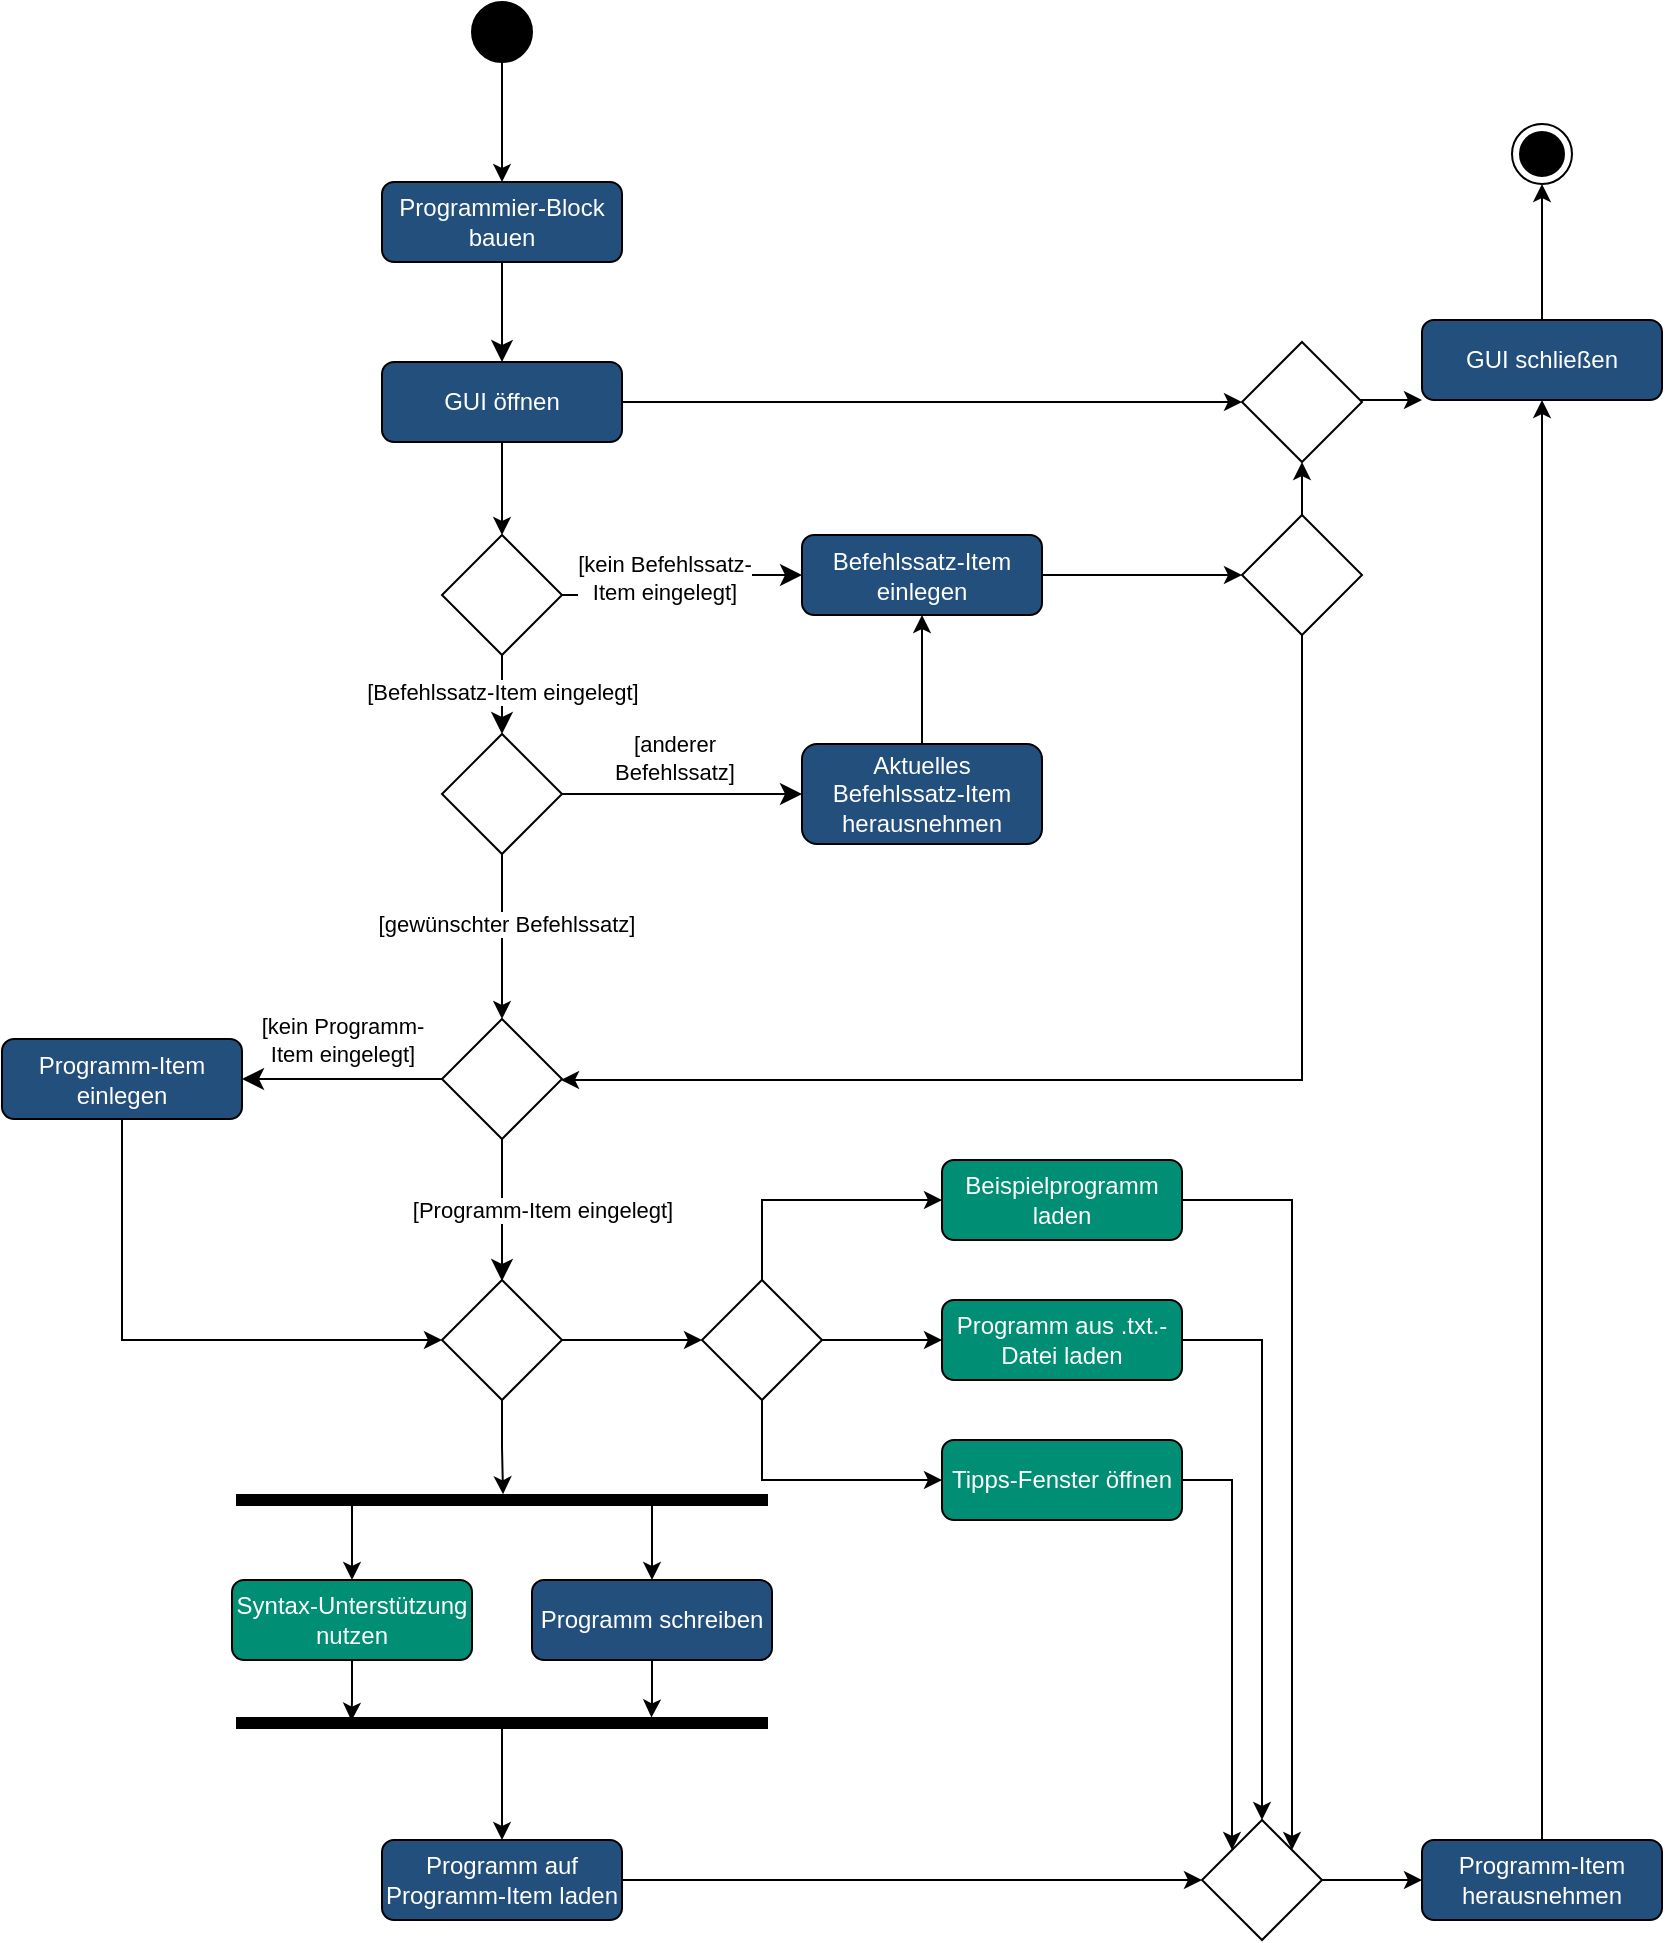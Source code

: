 <mxfile version="22.1.3" type="github">
  <diagram name="Seite-1" id="QZtMsGUC_abDKHyx5tX9">
    <mxGraphModel dx="1483" dy="354" grid="1" gridSize="10" guides="1" tooltips="1" connect="1" arrows="1" fold="1" page="1" pageScale="1" pageWidth="827" pageHeight="1169" math="0" shadow="0">
      <root>
        <mxCell id="0" />
        <mxCell id="1" parent="0" />
        <mxCell id="5Mc1-oOlpaAzoLTNIRne-1" value="" style="rounded=0;html=1;jettySize=auto;orthogonalLoop=1;fontSize=11;endArrow=classic;endFill=1;endSize=8;strokeWidth=1;shadow=0;labelBackgroundColor=default;edgeStyle=orthogonalEdgeStyle;" edge="1" parent="1" source="5Mc1-oOlpaAzoLTNIRne-2" target="5Mc1-oOlpaAzoLTNIRne-21">
          <mxGeometry relative="1" as="geometry">
            <mxPoint x="220" y="151" as="targetPoint" />
          </mxGeometry>
        </mxCell>
        <mxCell id="5Mc1-oOlpaAzoLTNIRne-2" value="Programmier-Block bauen" style="rounded=1;whiteSpace=wrap;html=1;fontSize=12;glass=0;strokeWidth=1;shadow=0;fontColor=#ffffff;fillColor=#234f7c;" vertex="1" parent="1">
          <mxGeometry x="160" y="181" width="120" height="40" as="geometry" />
        </mxCell>
        <mxCell id="5Mc1-oOlpaAzoLTNIRne-6" style="edgeStyle=orthogonalEdgeStyle;rounded=0;orthogonalLoop=1;jettySize=auto;html=1;" edge="1" parent="1" source="5Mc1-oOlpaAzoLTNIRne-38" target="5Mc1-oOlpaAzoLTNIRne-50">
          <mxGeometry relative="1" as="geometry">
            <Array as="points">
              <mxPoint x="620" y="630" />
            </Array>
            <mxPoint x="410" y="640" as="targetPoint" />
          </mxGeometry>
        </mxCell>
        <mxCell id="5Mc1-oOlpaAzoLTNIRne-7" style="edgeStyle=orthogonalEdgeStyle;rounded=0;orthogonalLoop=1;jettySize=auto;html=1;" edge="1" parent="1" source="5Mc1-oOlpaAzoLTNIRne-41" target="5Mc1-oOlpaAzoLTNIRne-23">
          <mxGeometry relative="1" as="geometry">
            <Array as="points">
              <mxPoint x="620" y="270" />
            </Array>
          </mxGeometry>
        </mxCell>
        <mxCell id="5Mc1-oOlpaAzoLTNIRne-8" value="Befehlssatz-Item einlegen" style="rounded=1;whiteSpace=wrap;html=1;fontSize=12;glass=0;strokeWidth=1;shadow=0;fontColor=#ffffff;fillColor=#234F7C;" vertex="1" parent="1">
          <mxGeometry x="370" y="357.5" width="120" height="40" as="geometry" />
        </mxCell>
        <mxCell id="5Mc1-oOlpaAzoLTNIRne-13" style="edgeStyle=orthogonalEdgeStyle;rounded=0;orthogonalLoop=1;jettySize=auto;html=1;" edge="1" parent="1" source="5Mc1-oOlpaAzoLTNIRne-14" target="5Mc1-oOlpaAzoLTNIRne-8">
          <mxGeometry relative="1" as="geometry" />
        </mxCell>
        <mxCell id="5Mc1-oOlpaAzoLTNIRne-14" value="Aktuelles Befehlssatz-Item herausnehmen" style="rounded=1;whiteSpace=wrap;html=1;fontSize=12;glass=0;strokeWidth=1;shadow=0;fontColor=#ffffff;fillColor=#234F7C;" vertex="1" parent="1">
          <mxGeometry x="370" y="462" width="120" height="50" as="geometry" />
        </mxCell>
        <mxCell id="5Mc1-oOlpaAzoLTNIRne-15" style="edgeStyle=orthogonalEdgeStyle;rounded=0;orthogonalLoop=1;jettySize=auto;html=1;" edge="1" parent="1" source="5Mc1-oOlpaAzoLTNIRne-16" target="5Mc1-oOlpaAzoLTNIRne-2">
          <mxGeometry relative="1" as="geometry" />
        </mxCell>
        <mxCell id="5Mc1-oOlpaAzoLTNIRne-16" value="" style="ellipse;fillColor=strokeColor;html=1;" vertex="1" parent="1">
          <mxGeometry x="205" y="91" width="30" height="30" as="geometry" />
        </mxCell>
        <mxCell id="5Mc1-oOlpaAzoLTNIRne-19" style="edgeStyle=orthogonalEdgeStyle;rounded=0;orthogonalLoop=1;jettySize=auto;html=1;" edge="1" parent="1" source="5Mc1-oOlpaAzoLTNIRne-21" target="5Mc1-oOlpaAzoLTNIRne-67">
          <mxGeometry relative="1" as="geometry">
            <mxPoint x="220" y="335" as="targetPoint" />
          </mxGeometry>
        </mxCell>
        <mxCell id="5Mc1-oOlpaAzoLTNIRne-20" style="edgeStyle=orthogonalEdgeStyle;rounded=0;orthogonalLoop=1;jettySize=auto;html=1;" edge="1" parent="1" source="5Mc1-oOlpaAzoLTNIRne-21" target="5Mc1-oOlpaAzoLTNIRne-41">
          <mxGeometry relative="1" as="geometry" />
        </mxCell>
        <mxCell id="5Mc1-oOlpaAzoLTNIRne-21" value="GUI öffnen" style="rounded=1;whiteSpace=wrap;html=1;fontSize=12;glass=0;strokeWidth=1;shadow=0;fillColor=#234F7C;fontColor=#ffffff;" vertex="1" parent="1">
          <mxGeometry x="160" y="271" width="120" height="40" as="geometry" />
        </mxCell>
        <mxCell id="5Mc1-oOlpaAzoLTNIRne-22" style="edgeStyle=orthogonalEdgeStyle;rounded=0;orthogonalLoop=1;jettySize=auto;html=1;" edge="1" parent="1" source="5Mc1-oOlpaAzoLTNIRne-23" target="5Mc1-oOlpaAzoLTNIRne-39">
          <mxGeometry relative="1" as="geometry" />
        </mxCell>
        <mxCell id="5Mc1-oOlpaAzoLTNIRne-23" value="GUI schließen" style="rounded=1;whiteSpace=wrap;html=1;fontSize=12;glass=0;strokeWidth=1;shadow=0;fillColor=#234F7C;fontColor=#ffffff;" vertex="1" parent="1">
          <mxGeometry x="680" y="250" width="120" height="40" as="geometry" />
        </mxCell>
        <mxCell id="5Mc1-oOlpaAzoLTNIRne-37" value="" style="edgeStyle=orthogonalEdgeStyle;rounded=0;orthogonalLoop=1;jettySize=auto;html=1;" edge="1" parent="1" source="5Mc1-oOlpaAzoLTNIRne-8" target="5Mc1-oOlpaAzoLTNIRne-38">
          <mxGeometry relative="1" as="geometry">
            <mxPoint x="490" y="378" as="sourcePoint" />
            <mxPoint x="220" y="610" as="targetPoint" />
            <Array as="points" />
          </mxGeometry>
        </mxCell>
        <mxCell id="5Mc1-oOlpaAzoLTNIRne-38" value="" style="rhombus;whiteSpace=wrap;html=1;shadow=0;fontFamily=Helvetica;fontSize=12;align=center;strokeWidth=1;spacing=6;spacingTop=-4;" vertex="1" parent="1">
          <mxGeometry x="590" y="347.5" width="60" height="60" as="geometry" />
        </mxCell>
        <mxCell id="5Mc1-oOlpaAzoLTNIRne-39" value="" style="ellipse;html=1;shape=endState;fillColor=strokeColor;" vertex="1" parent="1">
          <mxGeometry x="725" y="152" width="30" height="30" as="geometry" />
        </mxCell>
        <mxCell id="5Mc1-oOlpaAzoLTNIRne-40" value="" style="edgeStyle=orthogonalEdgeStyle;rounded=0;orthogonalLoop=1;jettySize=auto;html=1;" edge="1" parent="1" source="5Mc1-oOlpaAzoLTNIRne-38" target="5Mc1-oOlpaAzoLTNIRne-41">
          <mxGeometry relative="1" as="geometry">
            <mxPoint x="620" y="348" as="sourcePoint" />
            <mxPoint x="680" y="270" as="targetPoint" />
            <Array as="points" />
          </mxGeometry>
        </mxCell>
        <mxCell id="5Mc1-oOlpaAzoLTNIRne-41" value="" style="rhombus;whiteSpace=wrap;html=1;shadow=0;fontFamily=Helvetica;fontSize=12;align=center;strokeWidth=1;spacing=6;spacingTop=-4;" vertex="1" parent="1">
          <mxGeometry x="590" y="261" width="60" height="60" as="geometry" />
        </mxCell>
        <mxCell id="5Mc1-oOlpaAzoLTNIRne-48" value="[Programm-Item eingelegt]" style="rounded=0;html=1;jettySize=auto;orthogonalLoop=1;fontSize=11;endArrow=classic;endFill=1;endSize=8;strokeWidth=1;shadow=0;labelBackgroundColor=default;edgeStyle=orthogonalEdgeStyle;" edge="1" parent="1" source="5Mc1-oOlpaAzoLTNIRne-50">
          <mxGeometry y="20" relative="1" as="geometry">
            <mxPoint as="offset" />
            <mxPoint x="220" y="730.5" as="targetPoint" />
          </mxGeometry>
        </mxCell>
        <mxCell id="5Mc1-oOlpaAzoLTNIRne-49" value="[kein Programm-&lt;br&gt;Item eingelegt]" style="edgeStyle=orthogonalEdgeStyle;rounded=0;html=1;jettySize=auto;orthogonalLoop=1;fontSize=11;endArrow=classic;endFill=1;endSize=8;strokeWidth=1;shadow=0;labelBackgroundColor=default;" edge="1" parent="1" source="5Mc1-oOlpaAzoLTNIRne-50" target="5Mc1-oOlpaAzoLTNIRne-54">
          <mxGeometry y="-20" relative="1" as="geometry">
            <mxPoint as="offset" />
            <mxPoint x="292" y="642.5" as="sourcePoint" />
            <mxPoint x="140" y="760" as="targetPoint" />
            <Array as="points" />
          </mxGeometry>
        </mxCell>
        <mxCell id="5Mc1-oOlpaAzoLTNIRne-50" value="" style="rhombus;whiteSpace=wrap;html=1;shadow=0;fontFamily=Helvetica;fontSize=12;align=center;strokeWidth=1;spacing=6;spacingTop=-4;" vertex="1" parent="1">
          <mxGeometry x="190" y="599.5" width="60" height="60" as="geometry" />
        </mxCell>
        <mxCell id="5Mc1-oOlpaAzoLTNIRne-61" style="edgeStyle=orthogonalEdgeStyle;rounded=0;orthogonalLoop=1;jettySize=auto;html=1;" edge="1" parent="1" source="5Mc1-oOlpaAzoLTNIRne-54" target="5Mc1-oOlpaAzoLTNIRne-62">
          <mxGeometry relative="1" as="geometry">
            <mxPoint x="20" y="710.0" as="targetPoint" />
            <Array as="points">
              <mxPoint x="30" y="760" />
            </Array>
          </mxGeometry>
        </mxCell>
        <mxCell id="5Mc1-oOlpaAzoLTNIRne-54" value="Programm-Item einlegen" style="rounded=1;whiteSpace=wrap;html=1;fontSize=12;glass=0;strokeWidth=1;shadow=0;fontColor=#ffffff;fillColor=#234F7C;" vertex="1" parent="1">
          <mxGeometry x="-30" y="609.5" width="120" height="40" as="geometry" />
        </mxCell>
        <mxCell id="5Mc1-oOlpaAzoLTNIRne-96" style="edgeStyle=orthogonalEdgeStyle;rounded=0;orthogonalLoop=1;jettySize=auto;html=1;entryX=0;entryY=0;entryDx=0;entryDy=0;" edge="1" parent="1" source="5Mc1-oOlpaAzoLTNIRne-56" target="5Mc1-oOlpaAzoLTNIRne-88">
          <mxGeometry relative="1" as="geometry" />
        </mxCell>
        <mxCell id="5Mc1-oOlpaAzoLTNIRne-56" value="Tipps-Fenster öffnen" style="rounded=1;whiteSpace=wrap;html=1;fontSize=12;glass=0;strokeWidth=1;shadow=0;fontColor=#ffffff;fillColor=#008e74;" vertex="1" parent="1">
          <mxGeometry x="440" y="810" width="120" height="40" as="geometry" />
        </mxCell>
        <mxCell id="5Mc1-oOlpaAzoLTNIRne-57" value="Syntax-Unterstützung nutzen" style="rounded=1;whiteSpace=wrap;html=1;fontSize=12;glass=0;strokeWidth=1;shadow=0;fontColor=#ffffff;fillColor=#008e74;" vertex="1" parent="1">
          <mxGeometry x="85" y="880" width="120" height="40" as="geometry" />
        </mxCell>
        <mxCell id="5Mc1-oOlpaAzoLTNIRne-95" style="edgeStyle=orthogonalEdgeStyle;rounded=0;orthogonalLoop=1;jettySize=auto;html=1;" edge="1" parent="1" source="5Mc1-oOlpaAzoLTNIRne-58" target="5Mc1-oOlpaAzoLTNIRne-88">
          <mxGeometry relative="1" as="geometry" />
        </mxCell>
        <mxCell id="5Mc1-oOlpaAzoLTNIRne-58" value="Programm aus .txt.-Datei laden" style="rounded=1;whiteSpace=wrap;html=1;fontSize=12;glass=0;strokeWidth=1;shadow=0;fontColor=#ffffff;fillColor=#008e74;" vertex="1" parent="1">
          <mxGeometry x="440" y="740" width="120" height="40" as="geometry" />
        </mxCell>
        <mxCell id="5Mc1-oOlpaAzoLTNIRne-94" style="edgeStyle=orthogonalEdgeStyle;rounded=0;orthogonalLoop=1;jettySize=auto;html=1;entryX=1;entryY=0;entryDx=0;entryDy=0;" edge="1" parent="1" source="5Mc1-oOlpaAzoLTNIRne-59" target="5Mc1-oOlpaAzoLTNIRne-88">
          <mxGeometry relative="1" as="geometry" />
        </mxCell>
        <mxCell id="5Mc1-oOlpaAzoLTNIRne-59" value="Beispielprogramm laden" style="rounded=1;whiteSpace=wrap;html=1;fontSize=12;glass=0;strokeWidth=1;shadow=0;fontColor=#ffffff;fillColor=#008e74;" vertex="1" parent="1">
          <mxGeometry x="440" y="670" width="120" height="40" as="geometry" />
        </mxCell>
        <mxCell id="5Mc1-oOlpaAzoLTNIRne-60" value="Programm schreiben" style="rounded=1;whiteSpace=wrap;html=1;fontSize=12;glass=0;strokeWidth=1;shadow=0;fontColor=#ffffff;fillColor=#234F7C;" vertex="1" parent="1">
          <mxGeometry x="235" y="880" width="120" height="40" as="geometry" />
        </mxCell>
        <mxCell id="5Mc1-oOlpaAzoLTNIRne-63" style="edgeStyle=orthogonalEdgeStyle;rounded=0;orthogonalLoop=1;jettySize=auto;html=1;entryX=-0.073;entryY=0.498;entryDx=0;entryDy=0;entryPerimeter=0;" edge="1" parent="1" source="5Mc1-oOlpaAzoLTNIRne-62" target="5Mc1-oOlpaAzoLTNIRne-72">
          <mxGeometry relative="1" as="geometry">
            <mxPoint x="220" y="830" as="targetPoint" />
          </mxGeometry>
        </mxCell>
        <mxCell id="5Mc1-oOlpaAzoLTNIRne-62" value="" style="rhombus;whiteSpace=wrap;html=1;shadow=0;fontFamily=Helvetica;fontSize=12;align=center;strokeWidth=1;spacing=6;spacingTop=-4;" vertex="1" parent="1">
          <mxGeometry x="190" y="730" width="60" height="60" as="geometry" />
        </mxCell>
        <mxCell id="5Mc1-oOlpaAzoLTNIRne-65" value="[Befehlssatz-Item eingelegt]" style="rounded=0;html=1;jettySize=auto;orthogonalLoop=1;fontSize=11;endArrow=classic;endFill=1;endSize=8;strokeWidth=1;shadow=0;labelBackgroundColor=default;edgeStyle=orthogonalEdgeStyle;" edge="1" parent="1" source="5Mc1-oOlpaAzoLTNIRne-67" target="5Mc1-oOlpaAzoLTNIRne-71">
          <mxGeometry x="-0.121" relative="1" as="geometry">
            <mxPoint as="offset" />
          </mxGeometry>
        </mxCell>
        <mxCell id="5Mc1-oOlpaAzoLTNIRne-66" value="[kein Befehlssatz-&lt;br&gt;Item eingelegt]" style="edgeStyle=orthogonalEdgeStyle;rounded=0;html=1;jettySize=auto;orthogonalLoop=1;fontSize=11;endArrow=classic;endFill=1;endSize=8;strokeWidth=1;shadow=0;labelBackgroundColor=default;" edge="1" parent="1" source="5Mc1-oOlpaAzoLTNIRne-67" target="5Mc1-oOlpaAzoLTNIRne-8">
          <mxGeometry x="-0.222" y="9" relative="1" as="geometry">
            <mxPoint as="offset" />
            <mxPoint x="292" y="369" as="sourcePoint" />
            <mxPoint x="370" y="369.5" as="targetPoint" />
          </mxGeometry>
        </mxCell>
        <mxCell id="5Mc1-oOlpaAzoLTNIRne-67" value="" style="rhombus;whiteSpace=wrap;html=1;shadow=0;fontFamily=Helvetica;fontSize=12;align=center;strokeWidth=1;spacing=6;spacingTop=-4;" vertex="1" parent="1">
          <mxGeometry x="190" y="357.5" width="60" height="60" as="geometry" />
        </mxCell>
        <mxCell id="5Mc1-oOlpaAzoLTNIRne-68" value="[anderer &lt;br&gt;Befehlssatz]" style="rounded=0;html=1;jettySize=auto;orthogonalLoop=1;fontSize=11;endArrow=classic;endFill=1;endSize=8;strokeWidth=1;shadow=0;labelBackgroundColor=default;edgeStyle=orthogonalEdgeStyle;" edge="1" parent="1" source="5Mc1-oOlpaAzoLTNIRne-71" target="5Mc1-oOlpaAzoLTNIRne-14">
          <mxGeometry x="-0.067" y="18" relative="1" as="geometry">
            <mxPoint as="offset" />
            <mxPoint x="370" y="499.5" as="targetPoint" />
          </mxGeometry>
        </mxCell>
        <mxCell id="5Mc1-oOlpaAzoLTNIRne-69" style="edgeStyle=orthogonalEdgeStyle;rounded=0;orthogonalLoop=1;jettySize=auto;html=1;" edge="1" parent="1" source="5Mc1-oOlpaAzoLTNIRne-71" target="5Mc1-oOlpaAzoLTNIRne-50">
          <mxGeometry relative="1" as="geometry">
            <mxPoint x="220" y="592.5" as="targetPoint" />
          </mxGeometry>
        </mxCell>
        <mxCell id="5Mc1-oOlpaAzoLTNIRne-70" value="[gewünschter Befehlssatz]" style="edgeLabel;html=1;align=center;verticalAlign=middle;resizable=0;points=[];" vertex="1" connectable="0" parent="5Mc1-oOlpaAzoLTNIRne-69">
          <mxGeometry x="-0.147" y="2" relative="1" as="geometry">
            <mxPoint as="offset" />
          </mxGeometry>
        </mxCell>
        <mxCell id="5Mc1-oOlpaAzoLTNIRne-71" value="" style="rhombus;whiteSpace=wrap;html=1;shadow=0;fontFamily=Helvetica;fontSize=12;align=center;strokeWidth=1;spacing=6;spacingTop=-4;" vertex="1" parent="1">
          <mxGeometry x="190" y="457" width="60" height="60" as="geometry" />
        </mxCell>
        <mxCell id="5Mc1-oOlpaAzoLTNIRne-73" style="edgeStyle=orthogonalEdgeStyle;rounded=0;orthogonalLoop=1;jettySize=auto;html=1;" edge="1" parent="1" source="5Mc1-oOlpaAzoLTNIRne-72" target="5Mc1-oOlpaAzoLTNIRne-57">
          <mxGeometry relative="1" as="geometry">
            <Array as="points">
              <mxPoint x="145" y="860" />
              <mxPoint x="145" y="860" />
            </Array>
          </mxGeometry>
        </mxCell>
        <mxCell id="5Mc1-oOlpaAzoLTNIRne-74" style="edgeStyle=orthogonalEdgeStyle;rounded=0;orthogonalLoop=1;jettySize=auto;html=1;" edge="1" parent="1" source="5Mc1-oOlpaAzoLTNIRne-72" target="5Mc1-oOlpaAzoLTNIRne-60">
          <mxGeometry relative="1" as="geometry">
            <Array as="points">
              <mxPoint x="295" y="860" />
              <mxPoint x="295" y="860" />
            </Array>
          </mxGeometry>
        </mxCell>
        <mxCell id="5Mc1-oOlpaAzoLTNIRne-72" value="" style="html=1;points=[];perimeter=orthogonalPerimeter;fillColor=strokeColor;rotation=90;" vertex="1" parent="1">
          <mxGeometry x="217.5" y="707.5" width="5" height="265" as="geometry" />
        </mxCell>
        <mxCell id="5Mc1-oOlpaAzoLTNIRne-79" style="edgeStyle=orthogonalEdgeStyle;rounded=0;orthogonalLoop=1;jettySize=auto;html=1;" edge="1" parent="1" source="5Mc1-oOlpaAzoLTNIRne-75" target="5Mc1-oOlpaAzoLTNIRne-78">
          <mxGeometry relative="1" as="geometry" />
        </mxCell>
        <mxCell id="5Mc1-oOlpaAzoLTNIRne-75" value="" style="html=1;points=[];perimeter=orthogonalPerimeter;fillColor=strokeColor;rotation=90;" vertex="1" parent="1">
          <mxGeometry x="217.5" y="819" width="5" height="265" as="geometry" />
        </mxCell>
        <mxCell id="5Mc1-oOlpaAzoLTNIRne-76" style="edgeStyle=orthogonalEdgeStyle;rounded=0;orthogonalLoop=1;jettySize=auto;html=1;entryX=0.273;entryY=0.784;entryDx=0;entryDy=0;entryPerimeter=0;" edge="1" parent="1" source="5Mc1-oOlpaAzoLTNIRne-57" target="5Mc1-oOlpaAzoLTNIRne-75">
          <mxGeometry relative="1" as="geometry" />
        </mxCell>
        <mxCell id="5Mc1-oOlpaAzoLTNIRne-77" style="edgeStyle=orthogonalEdgeStyle;rounded=0;orthogonalLoop=1;jettySize=auto;html=1;entryX=-0.053;entryY=0.218;entryDx=0;entryDy=0;entryPerimeter=0;" edge="1" parent="1" source="5Mc1-oOlpaAzoLTNIRne-60" target="5Mc1-oOlpaAzoLTNIRne-75">
          <mxGeometry relative="1" as="geometry" />
        </mxCell>
        <mxCell id="5Mc1-oOlpaAzoLTNIRne-80" style="edgeStyle=orthogonalEdgeStyle;rounded=0;orthogonalLoop=1;jettySize=auto;html=1;" edge="1" parent="1" source="5Mc1-oOlpaAzoLTNIRne-88" target="5Mc1-oOlpaAzoLTNIRne-81">
          <mxGeometry relative="1" as="geometry">
            <mxPoint x="480" y="1030" as="targetPoint" />
          </mxGeometry>
        </mxCell>
        <mxCell id="5Mc1-oOlpaAzoLTNIRne-78" value="Programm auf Programm-Item laden" style="rounded=1;whiteSpace=wrap;html=1;fontSize=12;glass=0;strokeWidth=1;shadow=0;fontColor=#ffffff;fillColor=#234F7C;" vertex="1" parent="1">
          <mxGeometry x="160" y="1010" width="120" height="40" as="geometry" />
        </mxCell>
        <mxCell id="5Mc1-oOlpaAzoLTNIRne-82" style="edgeStyle=orthogonalEdgeStyle;rounded=0;orthogonalLoop=1;jettySize=auto;html=1;" edge="1" parent="1" source="5Mc1-oOlpaAzoLTNIRne-81" target="5Mc1-oOlpaAzoLTNIRne-23">
          <mxGeometry relative="1" as="geometry" />
        </mxCell>
        <mxCell id="5Mc1-oOlpaAzoLTNIRne-81" value="Programm-Item herausnehmen" style="rounded=1;whiteSpace=wrap;html=1;fontSize=12;glass=0;strokeWidth=1;shadow=0;fontColor=#ffffff;fillColor=#234F7C;" vertex="1" parent="1">
          <mxGeometry x="680" y="1010" width="120" height="40" as="geometry" />
        </mxCell>
        <mxCell id="5Mc1-oOlpaAzoLTNIRne-85" style="edgeStyle=orthogonalEdgeStyle;rounded=0;orthogonalLoop=1;jettySize=auto;html=1;" edge="1" parent="1" source="5Mc1-oOlpaAzoLTNIRne-83" target="5Mc1-oOlpaAzoLTNIRne-59">
          <mxGeometry relative="1" as="geometry">
            <Array as="points">
              <mxPoint x="350" y="690" />
            </Array>
          </mxGeometry>
        </mxCell>
        <mxCell id="5Mc1-oOlpaAzoLTNIRne-86" style="edgeStyle=orthogonalEdgeStyle;rounded=0;orthogonalLoop=1;jettySize=auto;html=1;" edge="1" parent="1" source="5Mc1-oOlpaAzoLTNIRne-83" target="5Mc1-oOlpaAzoLTNIRne-58">
          <mxGeometry relative="1" as="geometry" />
        </mxCell>
        <mxCell id="5Mc1-oOlpaAzoLTNIRne-87" style="edgeStyle=orthogonalEdgeStyle;rounded=0;orthogonalLoop=1;jettySize=auto;html=1;" edge="1" parent="1" source="5Mc1-oOlpaAzoLTNIRne-83" target="5Mc1-oOlpaAzoLTNIRne-56">
          <mxGeometry relative="1" as="geometry">
            <mxPoint x="490" y="760.0" as="sourcePoint" />
            <mxPoint x="610" y="810.0" as="targetPoint" />
            <Array as="points">
              <mxPoint x="350" y="830" />
            </Array>
          </mxGeometry>
        </mxCell>
        <mxCell id="5Mc1-oOlpaAzoLTNIRne-83" value="" style="rhombus;whiteSpace=wrap;html=1;shadow=0;fontFamily=Helvetica;fontSize=12;align=center;strokeWidth=1;spacing=6;spacingTop=-4;" vertex="1" parent="1">
          <mxGeometry x="320" y="730" width="60" height="60" as="geometry" />
        </mxCell>
        <mxCell id="5Mc1-oOlpaAzoLTNIRne-84" style="edgeStyle=orthogonalEdgeStyle;rounded=0;orthogonalLoop=1;jettySize=auto;html=1;" edge="1" parent="1" source="5Mc1-oOlpaAzoLTNIRne-62" target="5Mc1-oOlpaAzoLTNIRne-83">
          <mxGeometry relative="1" as="geometry" />
        </mxCell>
        <mxCell id="5Mc1-oOlpaAzoLTNIRne-93" value="" style="edgeStyle=orthogonalEdgeStyle;rounded=0;orthogonalLoop=1;jettySize=auto;html=1;" edge="1" parent="1" source="5Mc1-oOlpaAzoLTNIRne-78" target="5Mc1-oOlpaAzoLTNIRne-88">
          <mxGeometry relative="1" as="geometry">
            <mxPoint x="680" y="1030" as="targetPoint" />
            <mxPoint x="280" y="1030" as="sourcePoint" />
          </mxGeometry>
        </mxCell>
        <mxCell id="5Mc1-oOlpaAzoLTNIRne-88" value="" style="rhombus;whiteSpace=wrap;html=1;shadow=0;fontFamily=Helvetica;fontSize=12;align=center;strokeWidth=1;spacing=6;spacingTop=-4;" vertex="1" parent="1">
          <mxGeometry x="570" y="1000" width="60" height="60" as="geometry" />
        </mxCell>
      </root>
    </mxGraphModel>
  </diagram>
</mxfile>
